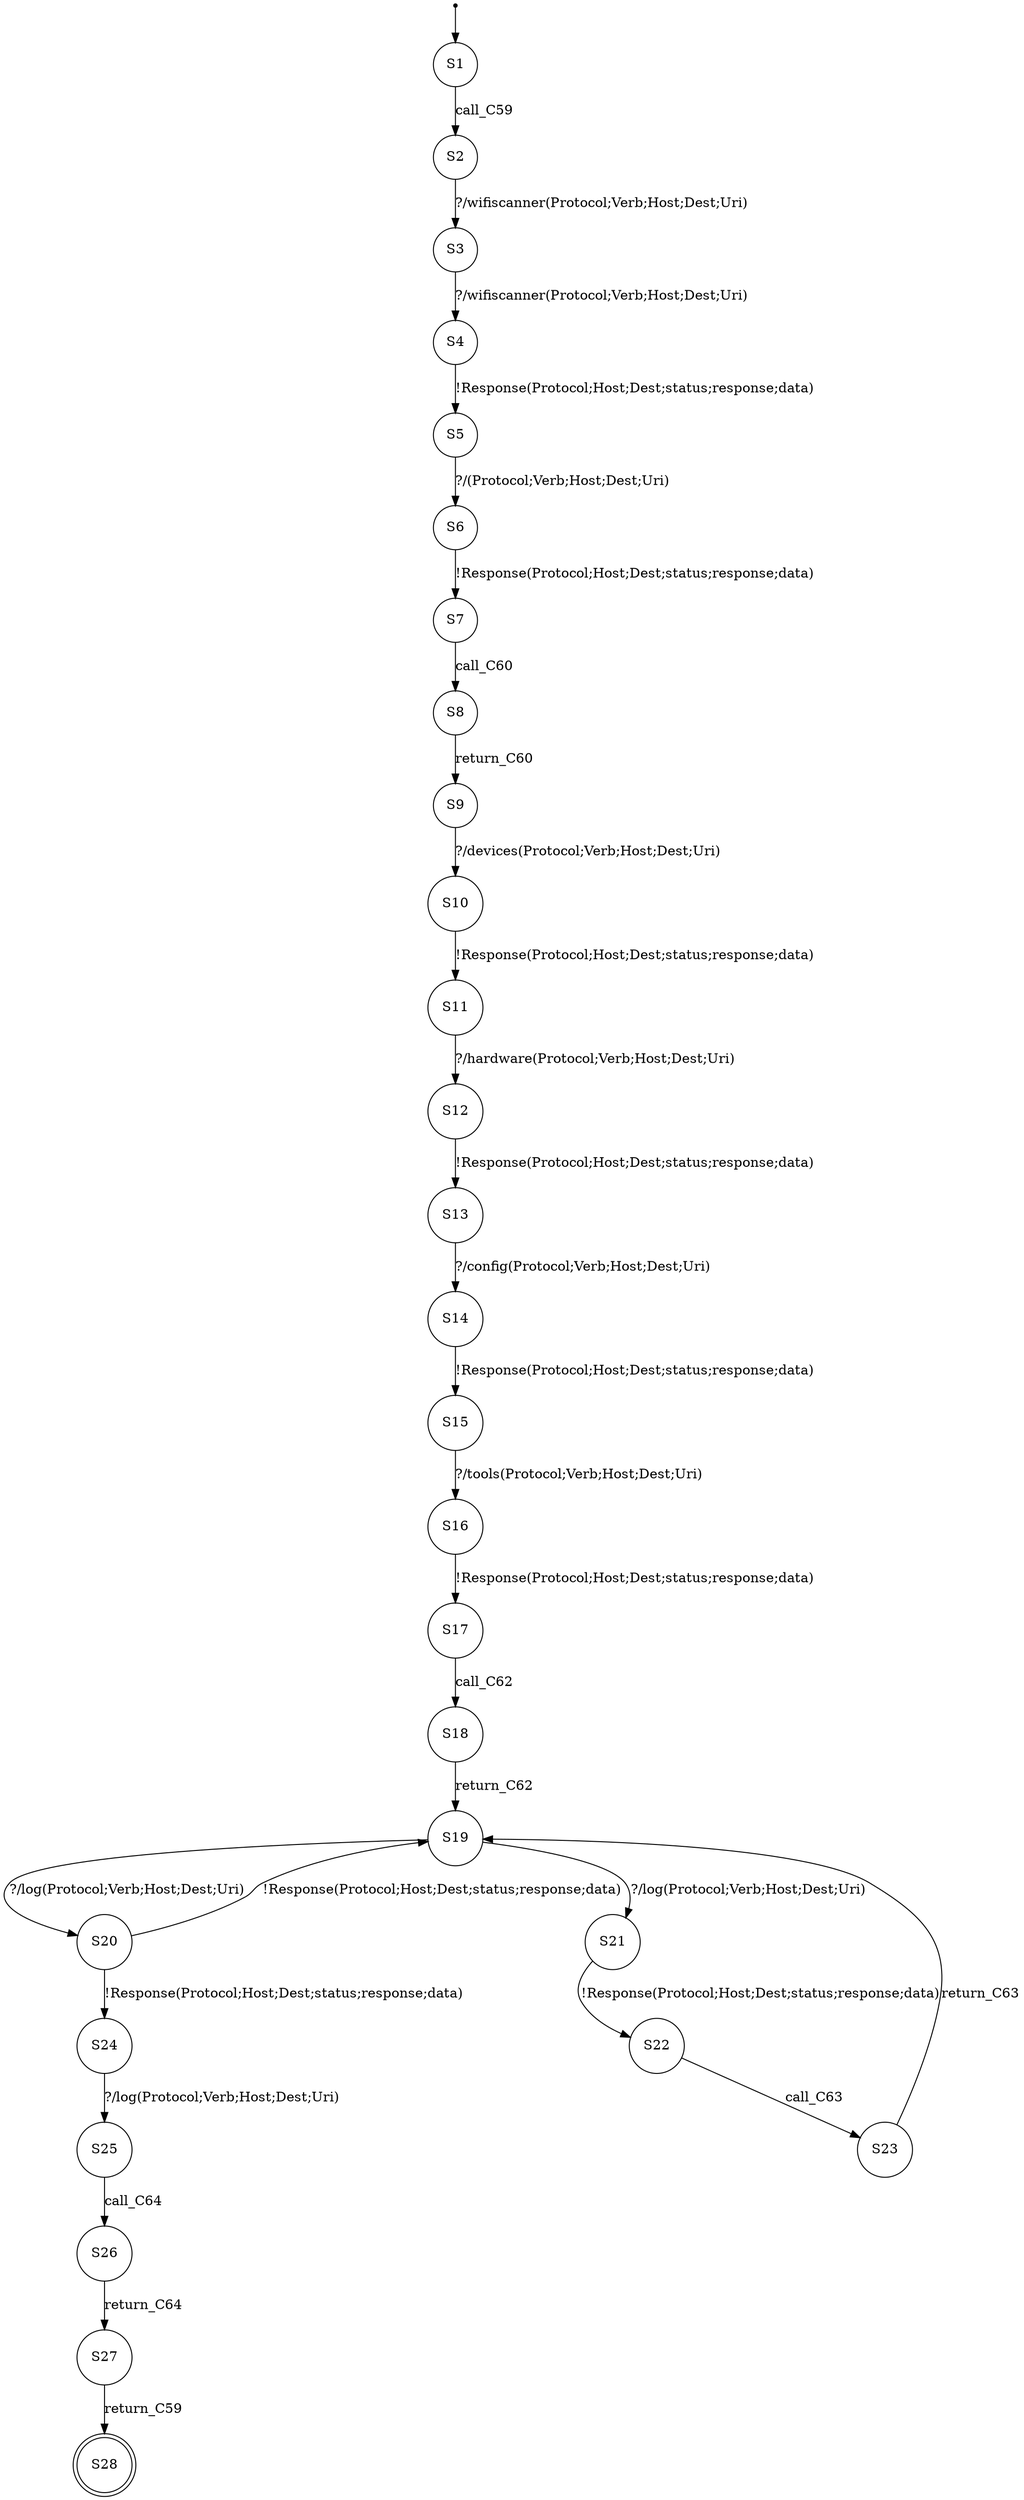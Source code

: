 digraph LTS {
S00[shape=point]
S1[label=S1,shape=circle];
S2[label=S2,shape=circle];
S3[label=S3,shape=circle];
S4[label=S4,shape=circle];
S5[label=S5,shape=circle];
S6[label=S6,shape=circle];
S7[label=S7,shape=circle];
S8[label=S8,shape=circle];
S9[label=S9,shape=circle];
S10[label=S10,shape=circle];
S11[label=S11,shape=circle];
S12[label=S12,shape=circle];
S13[label=S13,shape=circle];
S14[label=S14,shape=circle];
S15[label=S15,shape=circle];
S16[label=S16,shape=circle];
S17[label=S17,shape=circle];
S18[label=S18,shape=circle];
S19[label=S19,shape=circle];
S20[label=S20,shape=circle];
S21[label=S21,shape=circle];
S22[label=S22,shape=circle];
S23[label=S23,shape=circle];
S24[label=S24,shape=circle];
S25[label=S25,shape=circle];
S26[label=S26,shape=circle];
S27[label=S27,shape=circle];
S28[label=S28,shape=doublecircle];
S00 -> S1
S1 -> S2[label ="call_C59"];
S2 -> S3[label ="?/wifiscanner(Protocol;Verb;Host;Dest;Uri)"];
S3 -> S4[label ="?/wifiscanner(Protocol;Verb;Host;Dest;Uri)"];
S4 -> S5[label ="!Response(Protocol;Host;Dest;status;response;data)"];
S5 -> S6[label ="?/(Protocol;Verb;Host;Dest;Uri)"];
S6 -> S7[label ="!Response(Protocol;Host;Dest;status;response;data)"];
S7 -> S8[label ="call_C60"];
S8 -> S9[label ="return_C60"];
S9 -> S10[label ="?/devices(Protocol;Verb;Host;Dest;Uri)"];
S10 -> S11[label ="!Response(Protocol;Host;Dest;status;response;data)"];
S11 -> S12[label ="?/hardware(Protocol;Verb;Host;Dest;Uri)"];
S12 -> S13[label ="!Response(Protocol;Host;Dest;status;response;data)"];
S13 -> S14[label ="?/config(Protocol;Verb;Host;Dest;Uri)"];
S14 -> S15[label ="!Response(Protocol;Host;Dest;status;response;data)"];
S15 -> S16[label ="?/tools(Protocol;Verb;Host;Dest;Uri)"];
S16 -> S17[label ="!Response(Protocol;Host;Dest;status;response;data)"];
S17 -> S18[label ="call_C62"];
S18 -> S19[label ="return_C62"];
S19 -> S20[label ="?/log(Protocol;Verb;Host;Dest;Uri)"];
S19 -> S21[label ="?/log(Protocol;Verb;Host;Dest;Uri)"];
S20 -> S19[label ="!Response(Protocol;Host;Dest;status;response;data)"];
S20 -> S24[label ="!Response(Protocol;Host;Dest;status;response;data)"];
S21 -> S22[label ="!Response(Protocol;Host;Dest;status;response;data)"];
S22 -> S23[label ="call_C63"];
S23 -> S19[label ="return_C63"];
S24 -> S25[label ="?/log(Protocol;Verb;Host;Dest;Uri)"];
S25 -> S26[label ="call_C64"];
S26 -> S27[label ="return_C64"];
S27 -> S28[label ="return_C59"];
}
